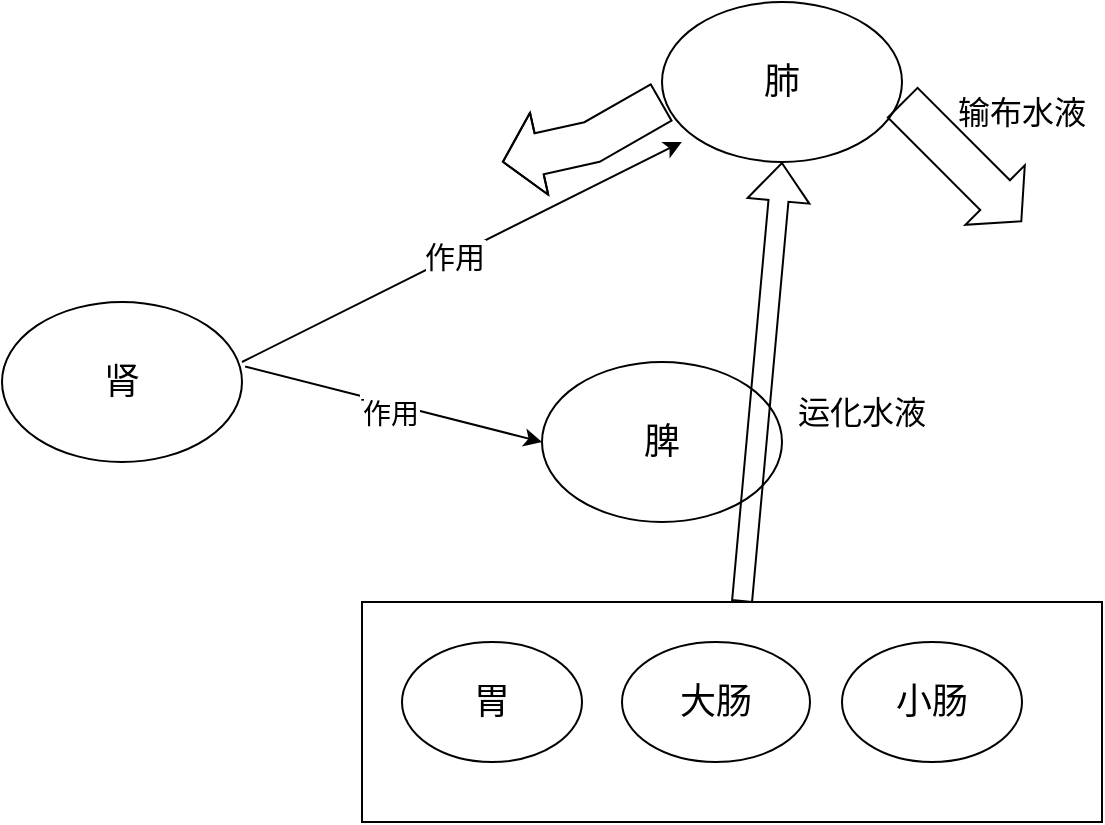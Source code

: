 <mxfile version="22.1.15" type="github">
  <diagram name="第 1 页" id="NwrSyFQsEj8-366RsSql">
    <mxGraphModel dx="1050" dy="557" grid="1" gridSize="10" guides="1" tooltips="1" connect="1" arrows="1" fold="1" page="1" pageScale="1" pageWidth="827" pageHeight="1169" math="0" shadow="0">
      <root>
        <mxCell id="0" />
        <mxCell id="1" parent="0" />
        <mxCell id="zJj84lO5YfRWcEojWAQH-7" value="" style="rounded=0;whiteSpace=wrap;html=1;" vertex="1" parent="1">
          <mxGeometry x="250" y="370" width="370" height="110" as="geometry" />
        </mxCell>
        <mxCell id="zJj84lO5YfRWcEojWAQH-1" value="肾" style="ellipse;whiteSpace=wrap;html=1;fontSize=18;" vertex="1" parent="1">
          <mxGeometry x="70" y="220" width="120" height="80" as="geometry" />
        </mxCell>
        <mxCell id="zJj84lO5YfRWcEojWAQH-2" value="肺" style="ellipse;whiteSpace=wrap;html=1;fontSize=18;" vertex="1" parent="1">
          <mxGeometry x="400" y="70" width="120" height="80" as="geometry" />
        </mxCell>
        <mxCell id="zJj84lO5YfRWcEojWAQH-3" value="脾" style="ellipse;whiteSpace=wrap;html=1;fontSize=18;" vertex="1" parent="1">
          <mxGeometry x="340" y="250" width="120" height="80" as="geometry" />
        </mxCell>
        <mxCell id="zJj84lO5YfRWcEojWAQH-4" value="大肠" style="ellipse;whiteSpace=wrap;html=1;fontSize=18;" vertex="1" parent="1">
          <mxGeometry x="380" y="390" width="94" height="60" as="geometry" />
        </mxCell>
        <mxCell id="zJj84lO5YfRWcEojWAQH-5" value="胃" style="ellipse;whiteSpace=wrap;html=1;fontSize=18;" vertex="1" parent="1">
          <mxGeometry x="270" y="390" width="90" height="60" as="geometry" />
        </mxCell>
        <mxCell id="zJj84lO5YfRWcEojWAQH-6" value="小肠" style="ellipse;whiteSpace=wrap;html=1;fontSize=18;" vertex="1" parent="1">
          <mxGeometry x="490" y="390" width="90" height="60" as="geometry" />
        </mxCell>
        <mxCell id="zJj84lO5YfRWcEojWAQH-10" value="运化水液" style="text;html=1;strokeColor=none;fillColor=none;align=center;verticalAlign=middle;whiteSpace=wrap;rounded=0;fontSize=16;" vertex="1" parent="1">
          <mxGeometry x="460" y="260" width="80" height="30" as="geometry" />
        </mxCell>
        <mxCell id="zJj84lO5YfRWcEojWAQH-11" value="" style="endArrow=classic;html=1;rounded=0;entryX=0.083;entryY=0.875;entryDx=0;entryDy=0;entryPerimeter=0;" edge="1" parent="1" target="zJj84lO5YfRWcEojWAQH-2">
          <mxGeometry width="50" height="50" relative="1" as="geometry">
            <mxPoint x="190" y="250" as="sourcePoint" />
            <mxPoint x="240" y="200" as="targetPoint" />
          </mxGeometry>
        </mxCell>
        <mxCell id="zJj84lO5YfRWcEojWAQH-13" value="&lt;font style=&quot;font-size: 15px;&quot;&gt;作用&lt;/font&gt;" style="edgeLabel;html=1;align=center;verticalAlign=middle;resizable=0;points=[];" vertex="1" connectable="0" parent="zJj84lO5YfRWcEojWAQH-11">
          <mxGeometry x="-0.045" y="1" relative="1" as="geometry">
            <mxPoint x="1" as="offset" />
          </mxGeometry>
        </mxCell>
        <mxCell id="zJj84lO5YfRWcEojWAQH-12" value="" style="endArrow=classic;html=1;rounded=0;exitX=1.013;exitY=0.403;exitDx=0;exitDy=0;exitPerimeter=0;entryX=0;entryY=0.5;entryDx=0;entryDy=0;" edge="1" parent="1" source="zJj84lO5YfRWcEojWAQH-1" target="zJj84lO5YfRWcEojWAQH-3">
          <mxGeometry width="50" height="50" relative="1" as="geometry">
            <mxPoint x="220" y="300" as="sourcePoint" />
            <mxPoint x="270" y="250" as="targetPoint" />
          </mxGeometry>
        </mxCell>
        <mxCell id="zJj84lO5YfRWcEojWAQH-14" value="Text" style="edgeLabel;html=1;align=center;verticalAlign=middle;resizable=0;points=[];" vertex="1" connectable="0" parent="zJj84lO5YfRWcEojWAQH-12">
          <mxGeometry x="-0.087" y="-2" relative="1" as="geometry">
            <mxPoint as="offset" />
          </mxGeometry>
        </mxCell>
        <mxCell id="zJj84lO5YfRWcEojWAQH-15" value="&lt;font style=&quot;font-size: 14px;&quot;&gt;作用&lt;/font&gt;" style="edgeLabel;html=1;align=center;verticalAlign=middle;resizable=0;points=[];" vertex="1" connectable="0" parent="zJj84lO5YfRWcEojWAQH-12">
          <mxGeometry x="-0.011" y="-5" relative="1" as="geometry">
            <mxPoint as="offset" />
          </mxGeometry>
        </mxCell>
        <mxCell id="zJj84lO5YfRWcEojWAQH-16" value="" style="shape=flexArrow;endArrow=classic;html=1;rounded=0;entryX=0.5;entryY=1;entryDx=0;entryDy=0;" edge="1" parent="1" target="zJj84lO5YfRWcEojWAQH-2">
          <mxGeometry width="50" height="50" relative="1" as="geometry">
            <mxPoint x="440" y="370" as="sourcePoint" />
            <mxPoint x="500" y="320" as="targetPoint" />
          </mxGeometry>
        </mxCell>
        <mxCell id="zJj84lO5YfRWcEojWAQH-17" value="" style="shape=flexArrow;endArrow=classic;html=1;rounded=0;width=21;endSize=5.84;" edge="1" parent="1">
          <mxGeometry width="50" height="50" relative="1" as="geometry">
            <mxPoint x="520" y="120" as="sourcePoint" />
            <mxPoint x="580" y="180" as="targetPoint" />
          </mxGeometry>
        </mxCell>
        <mxCell id="zJj84lO5YfRWcEojWAQH-18" value="" style="shape=flexArrow;endArrow=classic;html=1;rounded=0;width=21;endSize=5.84;exitX=0;exitY=0.625;exitDx=0;exitDy=0;exitPerimeter=0;" edge="1" parent="1" source="zJj84lO5YfRWcEojWAQH-2">
          <mxGeometry width="50" height="50" relative="1" as="geometry">
            <mxPoint x="380" y="110" as="sourcePoint" />
            <mxPoint x="320" y="150" as="targetPoint" />
            <Array as="points">
              <mxPoint x="365" y="140" />
            </Array>
          </mxGeometry>
        </mxCell>
        <mxCell id="zJj84lO5YfRWcEojWAQH-19" value="输布水液" style="text;html=1;strokeColor=none;fillColor=none;align=center;verticalAlign=middle;whiteSpace=wrap;rounded=0;fontSize=16;" vertex="1" parent="1">
          <mxGeometry x="540" y="110" width="80" height="30" as="geometry" />
        </mxCell>
      </root>
    </mxGraphModel>
  </diagram>
</mxfile>
